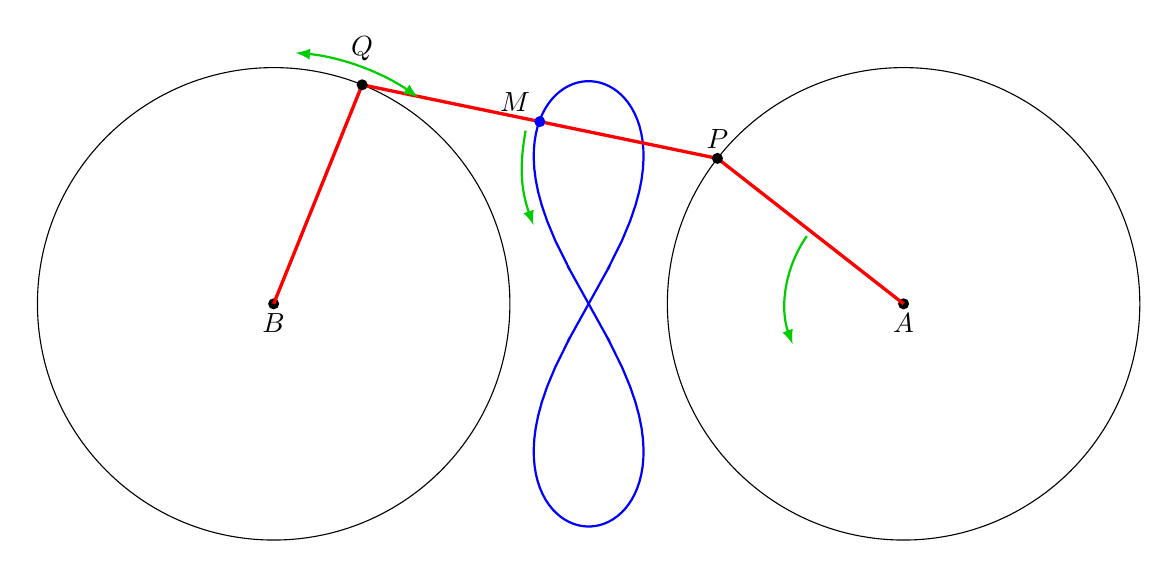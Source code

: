 \usetikzlibrary{calc}
\begin{tikzpicture}

% Courbes de Watt
% Pour les formules voir mathcurve.com

\def\a{4};
\def\b{3};
\def\c{5};
\def\d{\a^2+\b^2-\c^2};


\coordinate (A) at (\a,0);
\coordinate (B) at (-\a,0);
\fill (A) circle (2pt);
\fill (B) circle (2pt);
\draw (A) circle (\b);
\draw (B) circle (\b);

% \def\myrho{\b*cos(\x)};
% \def\sintheta{ (\d^2-\b^2*(cos(\x))^2) / (2*\a*\b*sin(\x)) };
% \def\myy{\myrho*\sintheta};
% \def\myx{\myrho*cos(asin(\sintheta))};

\def\myrho{sqrt( \b^2-\a^2-\c^2 + 2*\a*sin(\x)*sqrt(\c^2-\a^2*(cos(\x))^2) )};
\def\myx{\myrho*cos(\x)};
\def\myy{\myrho*sin(\x)};
\draw [blue, thick,  domain=61:119, samples=50] plot ({\myx}, {\myy});
\draw [blue, thick,  domain=61:119, samples=50] plot ({\myx}, {-\myy});
\draw [blue, thick] (61:0.55)--(61:-0.55);
\draw [blue, thick] (180-61:0.55)--(180-61:-0.55);


% Un linkage a la main
\coordinate (Q) at ($(B)+(68:\b)$);
\coordinate (P) at ($(A)+(142:\b)$);
\coordinate (M) at ($ (P) !.5! (Q) $);
\draw[very thick, red] (A)--(P)--(Q)--(B);
\fill (P) circle (2pt);
\fill (Q) circle (2pt);
\fill[blue] (M) circle (2pt);
\node[below] at (A) {$A$};
\node[below] at (B) {$B$}; 
\node[above] at (P) {$P$};
\node[above=5pt] at (Q) {$Q$}; 
\node[above left] at (M) {$M$}; 

  \draw[->,>=latex,thick, green!80!black] ($(A)+(145:1.5)$) arc (145:200:1.5);
  \draw[<->,>=latex,thick, green!80!black] ($(B)+(55:3.2)$) arc (55:85:3.2);
  \draw[->,>=latex,thick, green!80!black] (-0.8,2.2) to[bend right=15] +(0.1,-1.2) ;
\end{tikzpicture}
